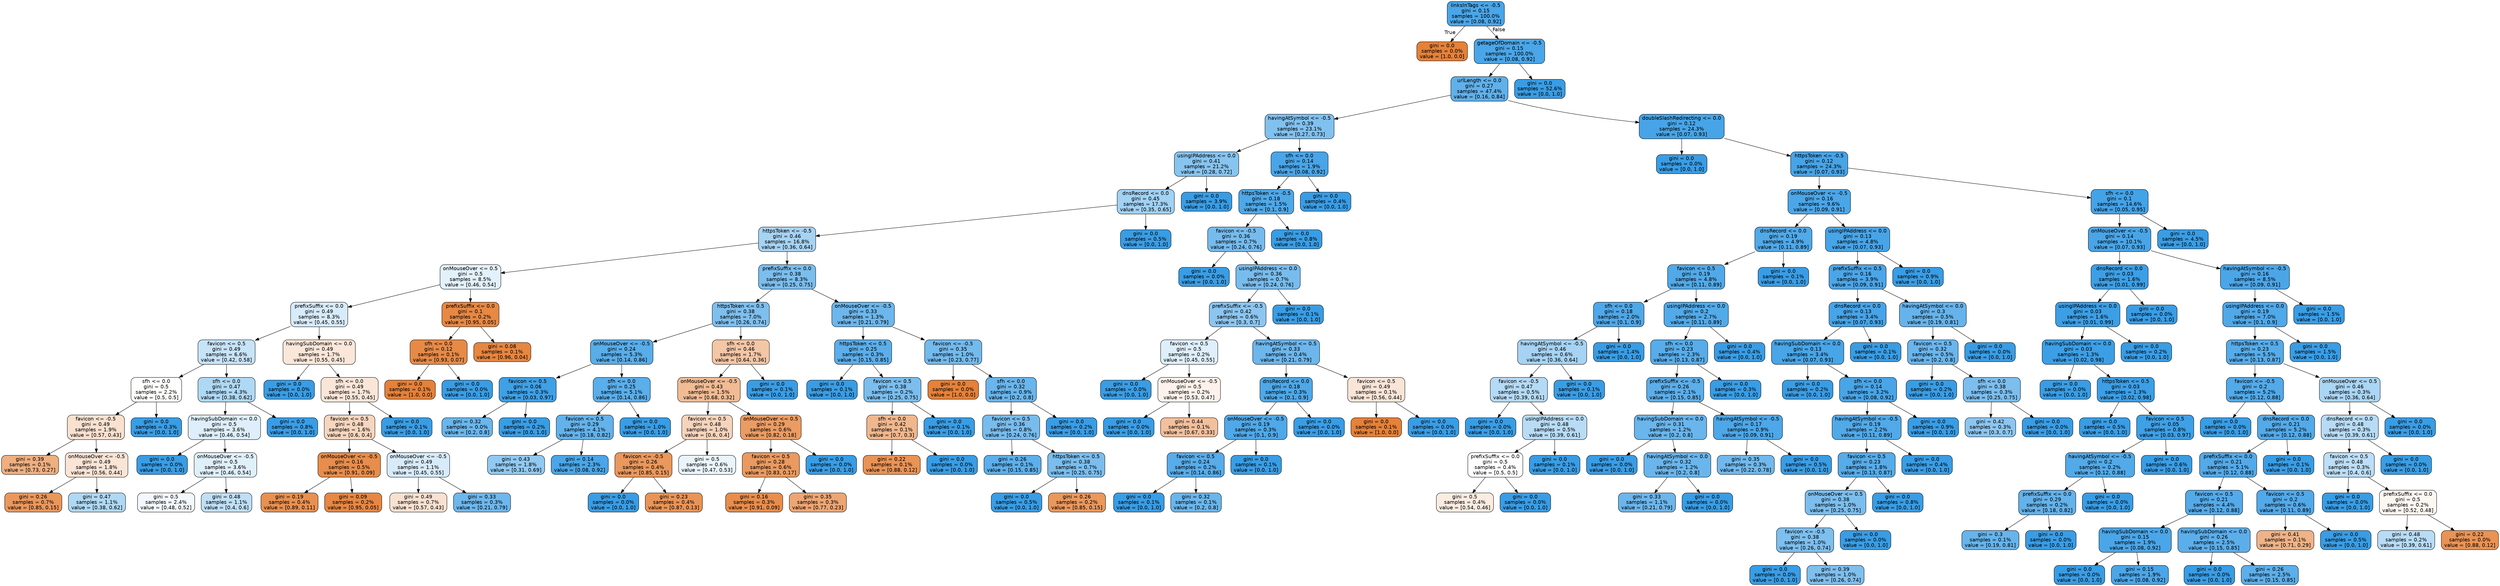 digraph Tree {
node [shape=box, style="filled, rounded", color="black", fontname=helvetica] ;
edge [fontname=helvetica] ;
0 [label="linksInTags <= -0.5\ngini = 0.15\nsamples = 100.0%\nvalue = [0.08, 0.92]", fillcolor="#399de5e9"] ;
1 [label="gini = 0.0\nsamples = 0.0%\nvalue = [1.0, 0.0]", fillcolor="#e58139ff"] ;
0 -> 1 [labeldistance=2.5, labelangle=45, headlabel="True"] ;
2 [label="getageOfDomain <= -0.5\ngini = 0.15\nsamples = 100.0%\nvalue = [0.08, 0.92]", fillcolor="#399de5e9"] ;
0 -> 2 [labeldistance=2.5, labelangle=-45, headlabel="False"] ;
3 [label="urlLength <= 0.0\ngini = 0.27\nsamples = 47.4%\nvalue = [0.16, 0.84]", fillcolor="#399de5cd"] ;
2 -> 3 ;
4 [label="havingAtSymbol <= -0.5\ngini = 0.39\nsamples = 23.1%\nvalue = [0.27, 0.73]", fillcolor="#399de5a2"] ;
3 -> 4 ;
5 [label="usingIPAddress <= 0.0\ngini = 0.41\nsamples = 21.2%\nvalue = [0.28, 0.72]", fillcolor="#399de59a"] ;
4 -> 5 ;
6 [label="dnsRecord <= 0.0\ngini = 0.45\nsamples = 17.3%\nvalue = [0.35, 0.65]", fillcolor="#399de578"] ;
5 -> 6 ;
7 [label="httpsToken <= -0.5\ngini = 0.46\nsamples = 16.8%\nvalue = [0.36, 0.64]", fillcolor="#399de571"] ;
6 -> 7 ;
8 [label="onMouseOver <= 0.5\ngini = 0.5\nsamples = 8.5%\nvalue = [0.46, 0.54]", fillcolor="#399de524"] ;
7 -> 8 ;
9 [label="prefixSuffix <= 0.0\ngini = 0.49\nsamples = 8.3%\nvalue = [0.45, 0.55]", fillcolor="#399de532"] ;
8 -> 9 ;
10 [label="favicon <= 0.5\ngini = 0.49\nsamples = 6.6%\nvalue = [0.42, 0.58]", fillcolor="#399de547"] ;
9 -> 10 ;
11 [label="sfh <= 0.0\ngini = 0.5\nsamples = 2.2%\nvalue = [0.5, 0.5]", fillcolor="#e5813902"] ;
10 -> 11 ;
12 [label="favicon <= -0.5\ngini = 0.49\nsamples = 1.9%\nvalue = [0.57, 0.43]", fillcolor="#e581393c"] ;
11 -> 12 ;
13 [label="gini = 0.39\nsamples = 0.1%\nvalue = [0.73, 0.27]", fillcolor="#e58139a2"] ;
12 -> 13 ;
14 [label="onMouseOver <= -0.5\ngini = 0.49\nsamples = 1.8%\nvalue = [0.56, 0.44]", fillcolor="#e5813935"] ;
12 -> 14 ;
15 [label="gini = 0.26\nsamples = 0.7%\nvalue = [0.85, 0.15]", fillcolor="#e58139d2"] ;
14 -> 15 ;
16 [label="gini = 0.47\nsamples = 1.1%\nvalue = [0.38, 0.62]", fillcolor="#399de566"] ;
14 -> 16 ;
17 [label="gini = 0.0\nsamples = 0.3%\nvalue = [0.0, 1.0]", fillcolor="#399de5ff"] ;
11 -> 17 ;
18 [label="sfh <= 0.0\ngini = 0.47\nsamples = 4.3%\nvalue = [0.38, 0.62]", fillcolor="#399de566"] ;
10 -> 18 ;
19 [label="havingSubDomain <= 0.0\ngini = 0.5\nsamples = 3.6%\nvalue = [0.46, 0.54]", fillcolor="#399de52a"] ;
18 -> 19 ;
20 [label="gini = 0.0\nsamples = 0.0%\nvalue = [0.0, 1.0]", fillcolor="#399de5ff"] ;
19 -> 20 ;
21 [label="onMouseOver <= -0.5\ngini = 0.5\nsamples = 3.6%\nvalue = [0.46, 0.54]", fillcolor="#399de527"] ;
19 -> 21 ;
22 [label="gini = 0.5\nsamples = 2.4%\nvalue = [0.48, 0.52]", fillcolor="#399de510"] ;
21 -> 22 ;
23 [label="gini = 0.48\nsamples = 1.1%\nvalue = [0.4, 0.6]", fillcolor="#399de552"] ;
21 -> 23 ;
24 [label="gini = 0.0\nsamples = 0.8%\nvalue = [0.0, 1.0]", fillcolor="#399de5ff"] ;
18 -> 24 ;
25 [label="havingSubDomain <= 0.0\ngini = 0.49\nsamples = 1.7%\nvalue = [0.55, 0.45]", fillcolor="#e5813930"] ;
9 -> 25 ;
26 [label="gini = 0.0\nsamples = 0.0%\nvalue = [0.0, 1.0]", fillcolor="#399de5ff"] ;
25 -> 26 ;
27 [label="sfh <= 0.0\ngini = 0.49\nsamples = 1.7%\nvalue = [0.55, 0.45]", fillcolor="#e5813932"] ;
25 -> 27 ;
28 [label="favicon <= 0.5\ngini = 0.48\nsamples = 1.6%\nvalue = [0.6, 0.4]", fillcolor="#e5813953"] ;
27 -> 28 ;
29 [label="onMouseOver <= -0.5\ngini = 0.16\nsamples = 0.5%\nvalue = [0.91, 0.09]", fillcolor="#e58139e6"] ;
28 -> 29 ;
30 [label="gini = 0.19\nsamples = 0.4%\nvalue = [0.89, 0.11]", fillcolor="#e58139e1"] ;
29 -> 30 ;
31 [label="gini = 0.09\nsamples = 0.2%\nvalue = [0.95, 0.05]", fillcolor="#e58139f2"] ;
29 -> 31 ;
32 [label="onMouseOver <= -0.5\ngini = 0.49\nsamples = 1.1%\nvalue = [0.45, 0.55]", fillcolor="#399de532"] ;
28 -> 32 ;
33 [label="gini = 0.49\nsamples = 0.7%\nvalue = [0.57, 0.43]", fillcolor="#e581393b"] ;
32 -> 33 ;
34 [label="gini = 0.33\nsamples = 0.3%\nvalue = [0.21, 0.79]", fillcolor="#399de5ba"] ;
32 -> 34 ;
35 [label="gini = 0.0\nsamples = 0.1%\nvalue = [0.0, 1.0]", fillcolor="#399de5ff"] ;
27 -> 35 ;
36 [label="prefixSuffix <= 0.0\ngini = 0.1\nsamples = 0.2%\nvalue = [0.95, 0.05]", fillcolor="#e58139f1"] ;
8 -> 36 ;
37 [label="sfh <= 0.0\ngini = 0.12\nsamples = 0.1%\nvalue = [0.93, 0.07]", fillcolor="#e58139ed"] ;
36 -> 37 ;
38 [label="gini = 0.0\nsamples = 0.1%\nvalue = [1.0, 0.0]", fillcolor="#e58139ff"] ;
37 -> 38 ;
39 [label="gini = 0.0\nsamples = 0.0%\nvalue = [0.0, 1.0]", fillcolor="#399de5ff"] ;
37 -> 39 ;
40 [label="gini = 0.08\nsamples = 0.1%\nvalue = [0.96, 0.04]", fillcolor="#e58139f4"] ;
36 -> 40 ;
41 [label="prefixSuffix <= 0.0\ngini = 0.38\nsamples = 8.3%\nvalue = [0.25, 0.75]", fillcolor="#399de5aa"] ;
7 -> 41 ;
42 [label="httpsToken <= 0.5\ngini = 0.38\nsamples = 7.0%\nvalue = [0.26, 0.74]", fillcolor="#399de5a6"] ;
41 -> 42 ;
43 [label="onMouseOver <= -0.5\ngini = 0.24\nsamples = 5.3%\nvalue = [0.14, 0.86]", fillcolor="#399de5d6"] ;
42 -> 43 ;
44 [label="favicon <= 0.5\ngini = 0.06\nsamples = 0.3%\nvalue = [0.03, 0.97]", fillcolor="#399de5f7"] ;
43 -> 44 ;
45 [label="gini = 0.32\nsamples = 0.0%\nvalue = [0.2, 0.8]", fillcolor="#399de5bf"] ;
44 -> 45 ;
46 [label="gini = 0.0\nsamples = 0.2%\nvalue = [0.0, 1.0]", fillcolor="#399de5ff"] ;
44 -> 46 ;
47 [label="sfh <= 0.0\ngini = 0.25\nsamples = 5.1%\nvalue = [0.14, 0.86]", fillcolor="#399de5d4"] ;
43 -> 47 ;
48 [label="favicon <= 0.5\ngini = 0.29\nsamples = 4.1%\nvalue = [0.18, 0.82]", fillcolor="#399de5c8"] ;
47 -> 48 ;
49 [label="gini = 0.43\nsamples = 1.8%\nvalue = [0.31, 0.69]", fillcolor="#399de58d"] ;
48 -> 49 ;
50 [label="gini = 0.14\nsamples = 2.3%\nvalue = [0.08, 0.92]", fillcolor="#399de5e9"] ;
48 -> 50 ;
51 [label="gini = 0.0\nsamples = 1.0%\nvalue = [0.0, 1.0]", fillcolor="#399de5ff"] ;
47 -> 51 ;
52 [label="sfh <= 0.0\ngini = 0.46\nsamples = 1.7%\nvalue = [0.64, 0.36]", fillcolor="#e5813972"] ;
42 -> 52 ;
53 [label="onMouseOver <= -0.5\ngini = 0.43\nsamples = 1.5%\nvalue = [0.68, 0.32]", fillcolor="#e5813989"] ;
52 -> 53 ;
54 [label="favicon <= 0.5\ngini = 0.48\nsamples = 1.0%\nvalue = [0.6, 0.4]", fillcolor="#e5813956"] ;
53 -> 54 ;
55 [label="favicon <= -0.5\ngini = 0.26\nsamples = 0.4%\nvalue = [0.85, 0.15]", fillcolor="#e58139d1"] ;
54 -> 55 ;
56 [label="gini = 0.0\nsamples = 0.0%\nvalue = [0.0, 1.0]", fillcolor="#399de5ff"] ;
55 -> 56 ;
57 [label="gini = 0.23\nsamples = 0.4%\nvalue = [0.87, 0.13]", fillcolor="#e58139d8"] ;
55 -> 57 ;
58 [label="gini = 0.5\nsamples = 0.6%\nvalue = [0.47, 0.53]", fillcolor="#399de51c"] ;
54 -> 58 ;
59 [label="onMouseOver <= 0.5\ngini = 0.29\nsamples = 0.6%\nvalue = [0.82, 0.18]", fillcolor="#e58139c8"] ;
53 -> 59 ;
60 [label="favicon <= 0.5\ngini = 0.28\nsamples = 0.6%\nvalue = [0.83, 0.17]", fillcolor="#e58139cc"] ;
59 -> 60 ;
61 [label="gini = 0.16\nsamples = 0.3%\nvalue = [0.91, 0.09]", fillcolor="#e58139e6"] ;
60 -> 61 ;
62 [label="gini = 0.35\nsamples = 0.3%\nvalue = [0.77, 0.23]", fillcolor="#e58139b4"] ;
60 -> 62 ;
63 [label="gini = 0.0\nsamples = 0.0%\nvalue = [0.0, 1.0]", fillcolor="#399de5ff"] ;
59 -> 63 ;
64 [label="gini = 0.0\nsamples = 0.1%\nvalue = [0.0, 1.0]", fillcolor="#399de5ff"] ;
52 -> 64 ;
65 [label="onMouseOver <= -0.5\ngini = 0.33\nsamples = 1.3%\nvalue = [0.21, 0.79]", fillcolor="#399de5bc"] ;
41 -> 65 ;
66 [label="httpsToken <= 0.5\ngini = 0.25\nsamples = 0.3%\nvalue = [0.15, 0.85]", fillcolor="#399de5d2"] ;
65 -> 66 ;
67 [label="gini = 0.0\nsamples = 0.1%\nvalue = [0.0, 1.0]", fillcolor="#399de5ff"] ;
66 -> 67 ;
68 [label="favicon <= 0.5\ngini = 0.38\nsamples = 0.2%\nvalue = [0.25, 0.75]", fillcolor="#399de5aa"] ;
66 -> 68 ;
69 [label="sfh <= 0.0\ngini = 0.42\nsamples = 0.1%\nvalue = [0.7, 0.3]", fillcolor="#e5813992"] ;
68 -> 69 ;
70 [label="gini = 0.22\nsamples = 0.1%\nvalue = [0.88, 0.12]", fillcolor="#e58139db"] ;
69 -> 70 ;
71 [label="gini = 0.0\nsamples = 0.0%\nvalue = [0.0, 1.0]", fillcolor="#399de5ff"] ;
69 -> 71 ;
72 [label="gini = 0.0\nsamples = 0.1%\nvalue = [0.0, 1.0]", fillcolor="#399de5ff"] ;
68 -> 72 ;
73 [label="favicon <= -0.5\ngini = 0.35\nsamples = 1.0%\nvalue = [0.23, 0.77]", fillcolor="#399de5b4"] ;
65 -> 73 ;
74 [label="gini = 0.0\nsamples = 0.0%\nvalue = [1.0, 0.0]", fillcolor="#e58139ff"] ;
73 -> 74 ;
75 [label="sfh <= 0.0\ngini = 0.32\nsamples = 0.9%\nvalue = [0.2, 0.8]", fillcolor="#399de5c1"] ;
73 -> 75 ;
76 [label="favicon <= 0.5\ngini = 0.36\nsamples = 0.8%\nvalue = [0.24, 0.76]", fillcolor="#399de5ae"] ;
75 -> 76 ;
77 [label="gini = 0.26\nsamples = 0.1%\nvalue = [0.15, 0.85]", fillcolor="#399de5d1"] ;
76 -> 77 ;
78 [label="httpsToken <= 0.5\ngini = 0.38\nsamples = 0.7%\nvalue = [0.25, 0.75]", fillcolor="#399de5a9"] ;
76 -> 78 ;
79 [label="gini = 0.0\nsamples = 0.5%\nvalue = [0.0, 1.0]", fillcolor="#399de5ff"] ;
78 -> 79 ;
80 [label="gini = 0.26\nsamples = 0.2%\nvalue = [0.85, 0.15]", fillcolor="#e58139d1"] ;
78 -> 80 ;
81 [label="gini = 0.0\nsamples = 0.2%\nvalue = [0.0, 1.0]", fillcolor="#399de5ff"] ;
75 -> 81 ;
82 [label="gini = 0.0\nsamples = 0.5%\nvalue = [0.0, 1.0]", fillcolor="#399de5ff"] ;
6 -> 82 ;
83 [label="gini = 0.0\nsamples = 3.9%\nvalue = [0.0, 1.0]", fillcolor="#399de5ff"] ;
5 -> 83 ;
84 [label="sfh <= 0.0\ngini = 0.14\nsamples = 1.9%\nvalue = [0.08, 0.92]", fillcolor="#399de5ea"] ;
4 -> 84 ;
85 [label="httpsToken <= -0.5\ngini = 0.18\nsamples = 1.5%\nvalue = [0.1, 0.9]", fillcolor="#399de5e3"] ;
84 -> 85 ;
86 [label="favicon <= -0.5\ngini = 0.36\nsamples = 0.7%\nvalue = [0.24, 0.76]", fillcolor="#399de5b0"] ;
85 -> 86 ;
87 [label="gini = 0.0\nsamples = 0.0%\nvalue = [0.0, 1.0]", fillcolor="#399de5ff"] ;
86 -> 87 ;
88 [label="usingIPAddress <= 0.0\ngini = 0.36\nsamples = 0.7%\nvalue = [0.24, 0.76]", fillcolor="#399de5ae"] ;
86 -> 88 ;
89 [label="prefixSuffix <= -0.5\ngini = 0.42\nsamples = 0.6%\nvalue = [0.3, 0.7]", fillcolor="#399de594"] ;
88 -> 89 ;
90 [label="favicon <= 0.5\ngini = 0.5\nsamples = 0.2%\nvalue = [0.45, 0.55]", fillcolor="#399de52a"] ;
89 -> 90 ;
91 [label="gini = 0.0\nsamples = 0.0%\nvalue = [0.0, 1.0]", fillcolor="#399de5ff"] ;
90 -> 91 ;
92 [label="onMouseOver <= -0.5\ngini = 0.5\nsamples = 0.2%\nvalue = [0.53, 0.47]", fillcolor="#e5813919"] ;
90 -> 92 ;
93 [label="gini = 0.0\nsamples = 0.0%\nvalue = [0.0, 1.0]", fillcolor="#399de5ff"] ;
92 -> 93 ;
94 [label="gini = 0.44\nsamples = 0.1%\nvalue = [0.67, 0.33]", fillcolor="#e581397f"] ;
92 -> 94 ;
95 [label="havingAtSymbol <= 0.5\ngini = 0.33\nsamples = 0.4%\nvalue = [0.21, 0.79]", fillcolor="#399de5bd"] ;
89 -> 95 ;
96 [label="dnsRecord <= 0.0\ngini = 0.18\nsamples = 0.3%\nvalue = [0.1, 0.9]", fillcolor="#399de5e3"] ;
95 -> 96 ;
97 [label="onMouseOver <= -0.5\ngini = 0.19\nsamples = 0.3%\nvalue = [0.1, 0.9]", fillcolor="#399de5e2"] ;
96 -> 97 ;
98 [label="favicon <= 0.5\ngini = 0.24\nsamples = 0.2%\nvalue = [0.14, 0.86]", fillcolor="#399de5d7"] ;
97 -> 98 ;
99 [label="gini = 0.0\nsamples = 0.1%\nvalue = [0.0, 1.0]", fillcolor="#399de5ff"] ;
98 -> 99 ;
100 [label="gini = 0.32\nsamples = 0.1%\nvalue = [0.2, 0.8]", fillcolor="#399de5bf"] ;
98 -> 100 ;
101 [label="gini = 0.0\nsamples = 0.1%\nvalue = [0.0, 1.0]", fillcolor="#399de5ff"] ;
97 -> 101 ;
102 [label="gini = 0.0\nsamples = 0.0%\nvalue = [0.0, 1.0]", fillcolor="#399de5ff"] ;
96 -> 102 ;
103 [label="favicon <= 0.5\ngini = 0.49\nsamples = 0.1%\nvalue = [0.56, 0.44]", fillcolor="#e5813933"] ;
95 -> 103 ;
104 [label="gini = 0.0\nsamples = 0.1%\nvalue = [1.0, 0.0]", fillcolor="#e58139ff"] ;
103 -> 104 ;
105 [label="gini = 0.0\nsamples = 0.0%\nvalue = [0.0, 1.0]", fillcolor="#399de5ff"] ;
103 -> 105 ;
106 [label="gini = 0.0\nsamples = 0.1%\nvalue = [0.0, 1.0]", fillcolor="#399de5ff"] ;
88 -> 106 ;
107 [label="gini = 0.0\nsamples = 0.8%\nvalue = [0.0, 1.0]", fillcolor="#399de5ff"] ;
85 -> 107 ;
108 [label="gini = 0.0\nsamples = 0.4%\nvalue = [0.0, 1.0]", fillcolor="#399de5ff"] ;
84 -> 108 ;
109 [label="doubleSlashRedirecting <= 0.0\ngini = 0.12\nsamples = 24.3%\nvalue = [0.07, 0.93]", fillcolor="#399de5ed"] ;
3 -> 109 ;
110 [label="gini = 0.0\nsamples = 0.0%\nvalue = [0.0, 1.0]", fillcolor="#399de5ff"] ;
109 -> 110 ;
111 [label="httpsToken <= -0.5\ngini = 0.12\nsamples = 24.3%\nvalue = [0.07, 0.93]", fillcolor="#399de5ed"] ;
109 -> 111 ;
112 [label="onMouseOver <= -0.5\ngini = 0.16\nsamples = 9.6%\nvalue = [0.09, 0.91]", fillcolor="#399de5e7"] ;
111 -> 112 ;
113 [label="dnsRecord <= 0.0\ngini = 0.19\nsamples = 4.9%\nvalue = [0.11, 0.89]", fillcolor="#399de5e1"] ;
112 -> 113 ;
114 [label="favicon <= 0.5\ngini = 0.19\nsamples = 4.8%\nvalue = [0.11, 0.89]", fillcolor="#399de5e0"] ;
113 -> 114 ;
115 [label="sfh <= 0.0\ngini = 0.18\nsamples = 2.0%\nvalue = [0.1, 0.9]", fillcolor="#399de5e2"] ;
114 -> 115 ;
116 [label="havingAtSymbol <= -0.5\ngini = 0.46\nsamples = 0.6%\nvalue = [0.36, 0.64]", fillcolor="#399de572"] ;
115 -> 116 ;
117 [label="favicon <= -0.5\ngini = 0.47\nsamples = 0.5%\nvalue = [0.39, 0.61]", fillcolor="#399de55f"] ;
116 -> 117 ;
118 [label="gini = 0.0\nsamples = 0.0%\nvalue = [0.0, 1.0]", fillcolor="#399de5ff"] ;
117 -> 118 ;
119 [label="usingIPAddress <= 0.0\ngini = 0.48\nsamples = 0.5%\nvalue = [0.39, 0.61]", fillcolor="#399de55b"] ;
117 -> 119 ;
120 [label="prefixSuffix <= 0.0\ngini = 0.5\nsamples = 0.4%\nvalue = [0.5, 0.5]", fillcolor="#e5813900"] ;
119 -> 120 ;
121 [label="gini = 0.5\nsamples = 0.4%\nvalue = [0.54, 0.46]", fillcolor="#e5813926"] ;
120 -> 121 ;
122 [label="gini = 0.0\nsamples = 0.0%\nvalue = [0.0, 1.0]", fillcolor="#399de5ff"] ;
120 -> 122 ;
123 [label="gini = 0.0\nsamples = 0.1%\nvalue = [0.0, 1.0]", fillcolor="#399de5ff"] ;
119 -> 123 ;
124 [label="gini = 0.0\nsamples = 0.1%\nvalue = [0.0, 1.0]", fillcolor="#399de5ff"] ;
116 -> 124 ;
125 [label="gini = 0.0\nsamples = 1.4%\nvalue = [0.0, 1.0]", fillcolor="#399de5ff"] ;
115 -> 125 ;
126 [label="usingIPAddress <= 0.0\ngini = 0.2\nsamples = 2.7%\nvalue = [0.11, 0.89]", fillcolor="#399de5de"] ;
114 -> 126 ;
127 [label="sfh <= 0.0\ngini = 0.23\nsamples = 2.3%\nvalue = [0.13, 0.87]", fillcolor="#399de5d8"] ;
126 -> 127 ;
128 [label="prefixSuffix <= -0.5\ngini = 0.26\nsamples = 2.1%\nvalue = [0.15, 0.85]", fillcolor="#399de5d2"] ;
127 -> 128 ;
129 [label="havingSubDomain <= 0.0\ngini = 0.31\nsamples = 1.2%\nvalue = [0.2, 0.8]", fillcolor="#399de5c1"] ;
128 -> 129 ;
130 [label="gini = 0.0\nsamples = 0.0%\nvalue = [0.0, 1.0]", fillcolor="#399de5ff"] ;
129 -> 130 ;
131 [label="havingAtSymbol <= 0.0\ngini = 0.32\nsamples = 1.2%\nvalue = [0.2, 0.8]", fillcolor="#399de5bf"] ;
129 -> 131 ;
132 [label="gini = 0.33\nsamples = 1.1%\nvalue = [0.21, 0.79]", fillcolor="#399de5bd"] ;
131 -> 132 ;
133 [label="gini = 0.0\nsamples = 0.0%\nvalue = [0.0, 1.0]", fillcolor="#399de5ff"] ;
131 -> 133 ;
134 [label="havingAtSymbol <= -0.5\ngini = 0.17\nsamples = 0.9%\nvalue = [0.09, 0.91]", fillcolor="#399de5e5"] ;
128 -> 134 ;
135 [label="gini = 0.35\nsamples = 0.3%\nvalue = [0.22, 0.78]", fillcolor="#399de5b6"] ;
134 -> 135 ;
136 [label="gini = 0.0\nsamples = 0.5%\nvalue = [0.0, 1.0]", fillcolor="#399de5ff"] ;
134 -> 136 ;
137 [label="gini = 0.0\nsamples = 0.3%\nvalue = [0.0, 1.0]", fillcolor="#399de5ff"] ;
127 -> 137 ;
138 [label="gini = 0.0\nsamples = 0.4%\nvalue = [0.0, 1.0]", fillcolor="#399de5ff"] ;
126 -> 138 ;
139 [label="gini = 0.0\nsamples = 0.1%\nvalue = [0.0, 1.0]", fillcolor="#399de5ff"] ;
113 -> 139 ;
140 [label="usingIPAddress <= 0.0\ngini = 0.13\nsamples = 4.8%\nvalue = [0.07, 0.93]", fillcolor="#399de5ec"] ;
112 -> 140 ;
141 [label="prefixSuffix <= 0.5\ngini = 0.16\nsamples = 3.9%\nvalue = [0.09, 0.91]", fillcolor="#399de5e7"] ;
140 -> 141 ;
142 [label="dnsRecord <= 0.0\ngini = 0.13\nsamples = 3.4%\nvalue = [0.07, 0.93]", fillcolor="#399de5ec"] ;
141 -> 142 ;
143 [label="havingSubDomain <= 0.0\ngini = 0.13\nsamples = 3.4%\nvalue = [0.07, 0.93]", fillcolor="#399de5eb"] ;
142 -> 143 ;
144 [label="gini = 0.0\nsamples = 0.2%\nvalue = [0.0, 1.0]", fillcolor="#399de5ff"] ;
143 -> 144 ;
145 [label="sfh <= 0.0\ngini = 0.14\nsamples = 3.2%\nvalue = [0.08, 0.92]", fillcolor="#399de5ea"] ;
143 -> 145 ;
146 [label="havingAtSymbol <= -0.5\ngini = 0.19\nsamples = 2.2%\nvalue = [0.11, 0.89]", fillcolor="#399de5e0"] ;
145 -> 146 ;
147 [label="favicon <= 0.5\ngini = 0.23\nsamples = 1.8%\nvalue = [0.13, 0.87]", fillcolor="#399de5d9"] ;
146 -> 147 ;
148 [label="onMouseOver <= 0.5\ngini = 0.38\nsamples = 1.0%\nvalue = [0.25, 0.75]", fillcolor="#399de5a9"] ;
147 -> 148 ;
149 [label="favicon <= -0.5\ngini = 0.38\nsamples = 1.0%\nvalue = [0.26, 0.74]", fillcolor="#399de5a7"] ;
148 -> 149 ;
150 [label="gini = 0.0\nsamples = 0.0%\nvalue = [0.0, 1.0]", fillcolor="#399de5ff"] ;
149 -> 150 ;
151 [label="gini = 0.39\nsamples = 1.0%\nvalue = [0.26, 0.74]", fillcolor="#399de5a5"] ;
149 -> 151 ;
152 [label="gini = 0.0\nsamples = 0.0%\nvalue = [0.0, 1.0]", fillcolor="#399de5ff"] ;
148 -> 152 ;
153 [label="gini = 0.0\nsamples = 0.8%\nvalue = [0.0, 1.0]", fillcolor="#399de5ff"] ;
147 -> 153 ;
154 [label="gini = 0.0\nsamples = 0.4%\nvalue = [0.0, 1.0]", fillcolor="#399de5ff"] ;
146 -> 154 ;
155 [label="gini = 0.0\nsamples = 0.9%\nvalue = [0.0, 1.0]", fillcolor="#399de5ff"] ;
145 -> 155 ;
156 [label="gini = 0.0\nsamples = 0.1%\nvalue = [0.0, 1.0]", fillcolor="#399de5ff"] ;
142 -> 156 ;
157 [label="havingAtSymbol <= 0.0\ngini = 0.3\nsamples = 0.5%\nvalue = [0.19, 0.81]", fillcolor="#399de5c5"] ;
141 -> 157 ;
158 [label="favicon <= 0.5\ngini = 0.32\nsamples = 0.5%\nvalue = [0.2, 0.8]", fillcolor="#399de5c0"] ;
157 -> 158 ;
159 [label="gini = 0.0\nsamples = 0.2%\nvalue = [0.0, 1.0]", fillcolor="#399de5ff"] ;
158 -> 159 ;
160 [label="sfh <= 0.0\ngini = 0.38\nsamples = 0.3%\nvalue = [0.25, 0.75]", fillcolor="#399de5a8"] ;
158 -> 160 ;
161 [label="gini = 0.42\nsamples = 0.3%\nvalue = [0.3, 0.7]", fillcolor="#399de594"] ;
160 -> 161 ;
162 [label="gini = 0.0\nsamples = 0.0%\nvalue = [0.0, 1.0]", fillcolor="#399de5ff"] ;
160 -> 162 ;
163 [label="gini = 0.0\nsamples = 0.0%\nvalue = [0.0, 1.0]", fillcolor="#399de5ff"] ;
157 -> 163 ;
164 [label="gini = 0.0\nsamples = 0.9%\nvalue = [0.0, 1.0]", fillcolor="#399de5ff"] ;
140 -> 164 ;
165 [label="sfh <= 0.0\ngini = 0.1\nsamples = 14.6%\nvalue = [0.05, 0.95]", fillcolor="#399de5f1"] ;
111 -> 165 ;
166 [label="onMouseOver <= -0.5\ngini = 0.14\nsamples = 10.1%\nvalue = [0.07, 0.93]", fillcolor="#399de5ea"] ;
165 -> 166 ;
167 [label="dnsRecord <= 0.0\ngini = 0.03\nsamples = 1.6%\nvalue = [0.01, 0.99]", fillcolor="#399de5fb"] ;
166 -> 167 ;
168 [label="usingIPAddress <= 0.0\ngini = 0.03\nsamples = 1.6%\nvalue = [0.01, 0.99]", fillcolor="#399de5fb"] ;
167 -> 168 ;
169 [label="havingSubDomain <= 0.0\ngini = 0.03\nsamples = 1.3%\nvalue = [0.02, 0.98]", fillcolor="#399de5fb"] ;
168 -> 169 ;
170 [label="gini = 0.0\nsamples = 0.0%\nvalue = [0.0, 1.0]", fillcolor="#399de5ff"] ;
169 -> 170 ;
171 [label="httpsToken <= 0.5\ngini = 0.03\nsamples = 1.3%\nvalue = [0.02, 0.98]", fillcolor="#399de5fb"] ;
169 -> 171 ;
172 [label="gini = 0.0\nsamples = 0.5%\nvalue = [0.0, 1.0]", fillcolor="#399de5ff"] ;
171 -> 172 ;
173 [label="favicon <= 0.5\ngini = 0.05\nsamples = 0.8%\nvalue = [0.03, 0.97]", fillcolor="#399de5f8"] ;
171 -> 173 ;
174 [label="havingAtSymbol <= -0.5\ngini = 0.2\nsamples = 0.2%\nvalue = [0.12, 0.88]", fillcolor="#399de5de"] ;
173 -> 174 ;
175 [label="prefixSuffix <= 0.0\ngini = 0.29\nsamples = 0.2%\nvalue = [0.18, 0.82]", fillcolor="#399de5c8"] ;
174 -> 175 ;
176 [label="gini = 0.3\nsamples = 0.1%\nvalue = [0.19, 0.81]", fillcolor="#399de5c4"] ;
175 -> 176 ;
177 [label="gini = 0.0\nsamples = 0.0%\nvalue = [0.0, 1.0]", fillcolor="#399de5ff"] ;
175 -> 177 ;
178 [label="gini = 0.0\nsamples = 0.0%\nvalue = [0.0, 1.0]", fillcolor="#399de5ff"] ;
174 -> 178 ;
179 [label="gini = 0.0\nsamples = 0.6%\nvalue = [0.0, 1.0]", fillcolor="#399de5ff"] ;
173 -> 179 ;
180 [label="gini = 0.0\nsamples = 0.2%\nvalue = [0.0, 1.0]", fillcolor="#399de5ff"] ;
168 -> 180 ;
181 [label="gini = 0.0\nsamples = 0.0%\nvalue = [0.0, 1.0]", fillcolor="#399de5ff"] ;
167 -> 181 ;
182 [label="havingAtSymbol <= -0.5\ngini = 0.16\nsamples = 8.5%\nvalue = [0.09, 0.91]", fillcolor="#399de5e7"] ;
166 -> 182 ;
183 [label="usingIPAddress <= 0.0\ngini = 0.19\nsamples = 7.0%\nvalue = [0.1, 0.9]", fillcolor="#399de5e2"] ;
182 -> 183 ;
184 [label="httpsToken <= 0.5\ngini = 0.23\nsamples = 5.5%\nvalue = [0.13, 0.87]", fillcolor="#399de5d9"] ;
183 -> 184 ;
185 [label="favicon <= -0.5\ngini = 0.2\nsamples = 5.2%\nvalue = [0.12, 0.88]", fillcolor="#399de5de"] ;
184 -> 185 ;
186 [label="gini = 0.0\nsamples = 0.0%\nvalue = [0.0, 1.0]", fillcolor="#399de5ff"] ;
185 -> 186 ;
187 [label="dnsRecord <= 0.0\ngini = 0.21\nsamples = 5.2%\nvalue = [0.12, 0.88]", fillcolor="#399de5dd"] ;
185 -> 187 ;
188 [label="prefixSuffix <= 0.0\ngini = 0.21\nsamples = 5.1%\nvalue = [0.12, 0.88]", fillcolor="#399de5dc"] ;
187 -> 188 ;
189 [label="favicon <= 0.5\ngini = 0.21\nsamples = 4.4%\nvalue = [0.12, 0.88]", fillcolor="#399de5dc"] ;
188 -> 189 ;
190 [label="havingSubDomain <= 0.0\ngini = 0.15\nsamples = 1.9%\nvalue = [0.08, 0.92]", fillcolor="#399de5e9"] ;
189 -> 190 ;
191 [label="gini = 0.0\nsamples = 0.0%\nvalue = [0.0, 1.0]", fillcolor="#399de5ff"] ;
190 -> 191 ;
192 [label="gini = 0.15\nsamples = 1.9%\nvalue = [0.08, 0.92]", fillcolor="#399de5e8"] ;
190 -> 192 ;
193 [label="havingSubDomain <= 0.0\ngini = 0.26\nsamples = 2.5%\nvalue = [0.15, 0.85]", fillcolor="#399de5d2"] ;
189 -> 193 ;
194 [label="gini = 0.0\nsamples = 0.0%\nvalue = [0.0, 1.0]", fillcolor="#399de5ff"] ;
193 -> 194 ;
195 [label="gini = 0.26\nsamples = 2.5%\nvalue = [0.15, 0.85]", fillcolor="#399de5d1"] ;
193 -> 195 ;
196 [label="favicon <= 0.5\ngini = 0.2\nsamples = 0.6%\nvalue = [0.11, 0.89]", fillcolor="#399de5df"] ;
188 -> 196 ;
197 [label="gini = 0.41\nsamples = 0.1%\nvalue = [0.71, 0.29]", fillcolor="#e5813999"] ;
196 -> 197 ;
198 [label="gini = 0.0\nsamples = 0.5%\nvalue = [0.0, 1.0]", fillcolor="#399de5ff"] ;
196 -> 198 ;
199 [label="gini = 0.0\nsamples = 0.1%\nvalue = [0.0, 1.0]", fillcolor="#399de5ff"] ;
187 -> 199 ;
200 [label="onMouseOver <= 0.5\ngini = 0.46\nsamples = 0.3%\nvalue = [0.36, 0.64]", fillcolor="#399de56d"] ;
184 -> 200 ;
201 [label="dnsRecord <= 0.0\ngini = 0.48\nsamples = 0.3%\nvalue = [0.39, 0.61]", fillcolor="#399de55c"] ;
200 -> 201 ;
202 [label="favicon <= 0.5\ngini = 0.48\nsamples = 0.3%\nvalue = [0.4, 0.6]", fillcolor="#399de555"] ;
201 -> 202 ;
203 [label="gini = 0.0\nsamples = 0.0%\nvalue = [0.0, 1.0]", fillcolor="#399de5ff"] ;
202 -> 203 ;
204 [label="prefixSuffix <= 0.0\ngini = 0.5\nsamples = 0.2%\nvalue = [0.52, 0.48]", fillcolor="#e5813910"] ;
202 -> 204 ;
205 [label="gini = 0.48\nsamples = 0.2%\nvalue = [0.39, 0.61]", fillcolor="#399de55b"] ;
204 -> 205 ;
206 [label="gini = 0.22\nsamples = 0.0%\nvalue = [0.88, 0.12]", fillcolor="#e58139db"] ;
204 -> 206 ;
207 [label="gini = 0.0\nsamples = 0.0%\nvalue = [0.0, 1.0]", fillcolor="#399de5ff"] ;
201 -> 207 ;
208 [label="gini = 0.0\nsamples = 0.0%\nvalue = [0.0, 1.0]", fillcolor="#399de5ff"] ;
200 -> 208 ;
209 [label="gini = 0.0\nsamples = 1.5%\nvalue = [0.0, 1.0]", fillcolor="#399de5ff"] ;
183 -> 209 ;
210 [label="gini = 0.0\nsamples = 1.5%\nvalue = [0.0, 1.0]", fillcolor="#399de5ff"] ;
182 -> 210 ;
211 [label="gini = 0.0\nsamples = 4.5%\nvalue = [0.0, 1.0]", fillcolor="#399de5ff"] ;
165 -> 211 ;
212 [label="gini = 0.0\nsamples = 52.6%\nvalue = [0.0, 1.0]", fillcolor="#399de5ff"] ;
2 -> 212 ;
}